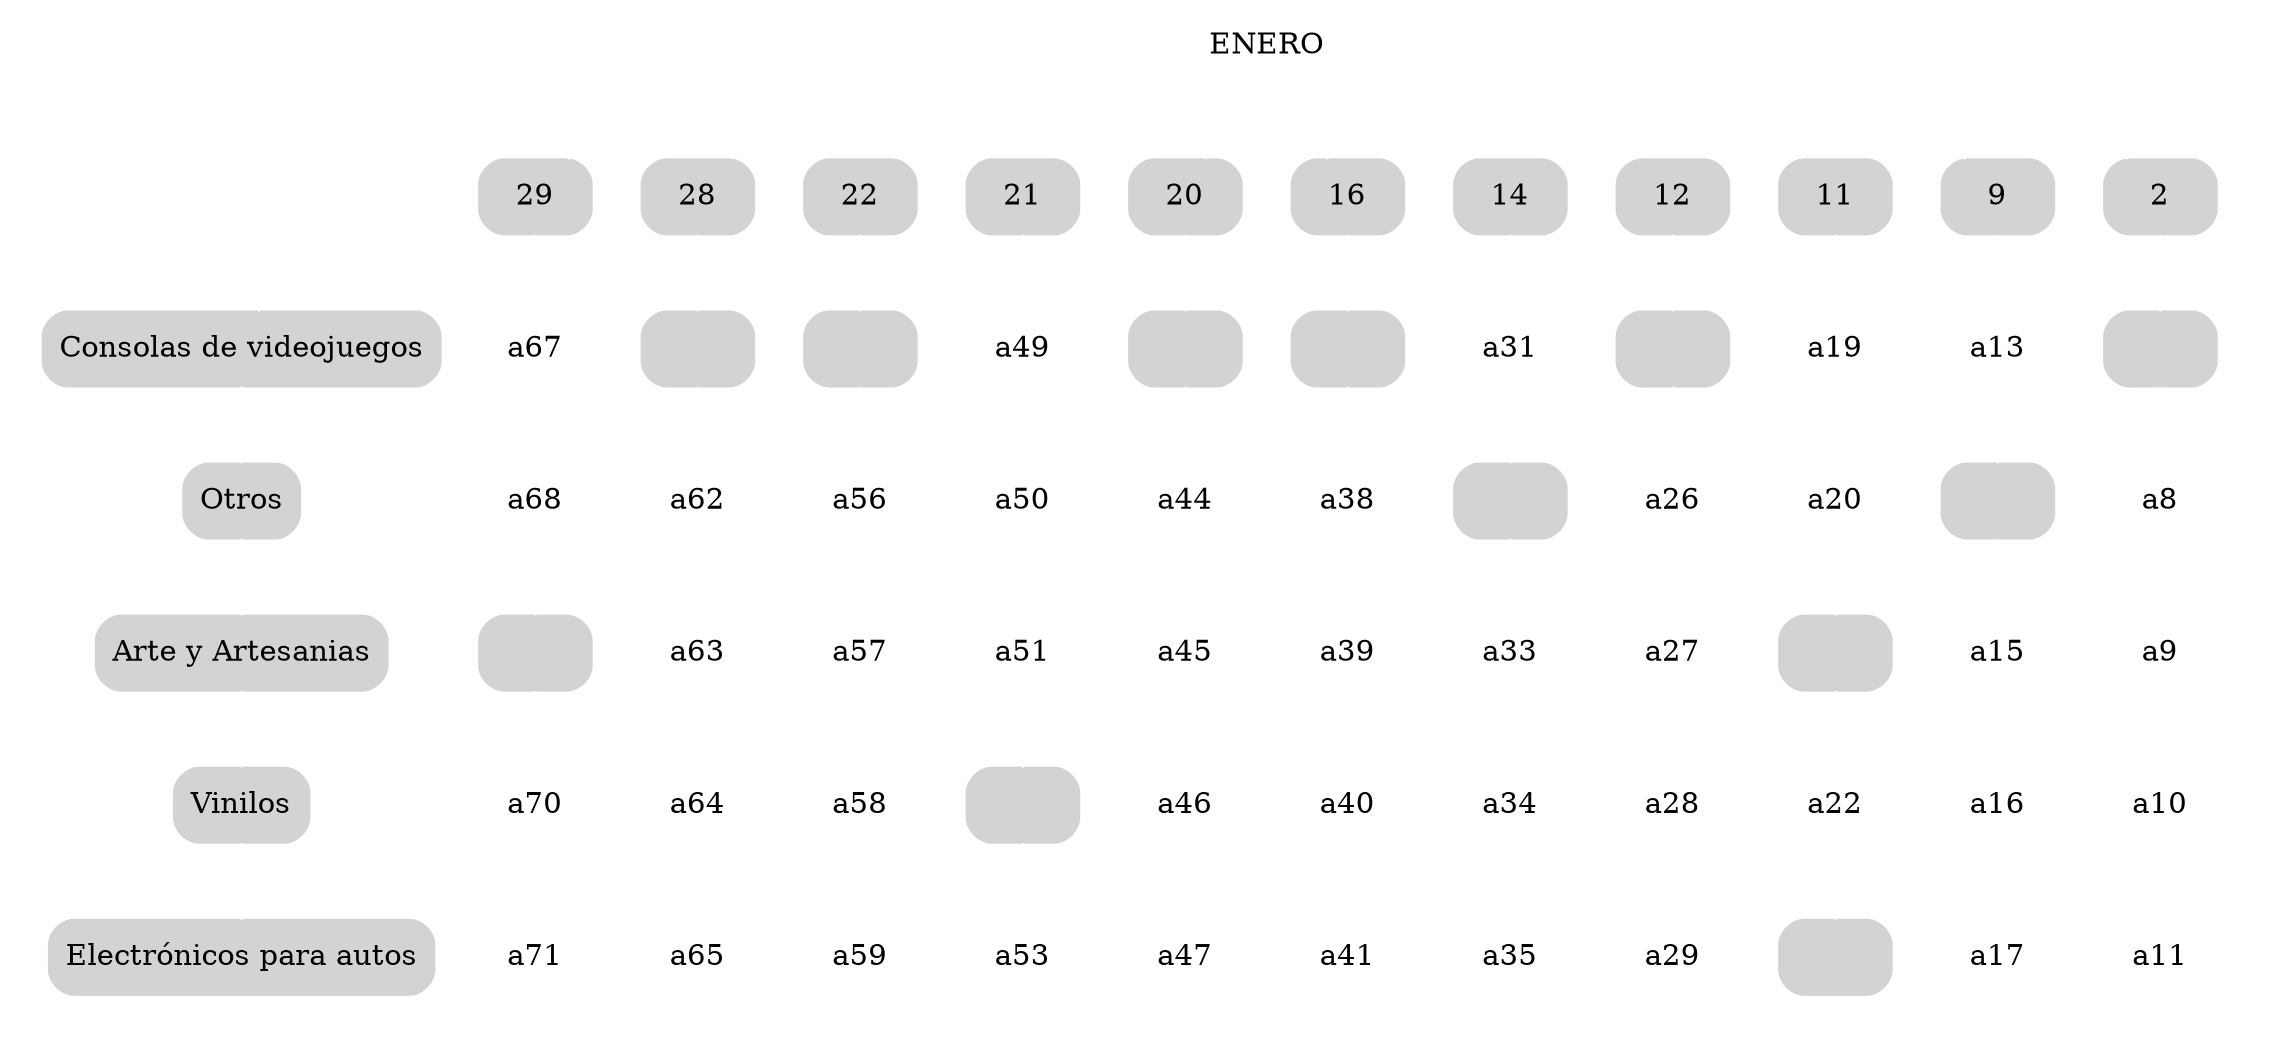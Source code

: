 digraph G{
subgraph cluster1{
node [style=filled,color =lightgrey,shape=Mrecord];
style=filled;
color=white;
node0[label="" style=filled, color=white]
node0 -> node1 [arrowhead=none, color=white]
node1[label="Consolas de videojuegos" style=filled]
node2[label="Otros" style=filled]
node3[label="Arte y Artesanias" style=filled]
node4[label="Vinilos" style=filled]
node5[label="Electrónicos para autos" style=filled]
subgraph cluster1{
node [style=filled,color=lightgrey,shape=Mrecord];
style=filled
color=white
node6[label="2"]
node7[label=""]
node8[label="a8" color=white]
node9[label="a9" color=white]
node10[label="a10" color=white]
node11[label="a11" color=white]
}
subgraph cluster2{
node [style=filled,color=lightgrey,shape=Mrecord];
style=filled
color=white
node12[label="9"]
node13[label="a13" color=white]
node14[label=""]
node15[label="a15" color=white]
node16[label="a16" color=white]
node17[label="a17" color=white]
}
subgraph cluster3{
node [style=filled,color=lightgrey,shape=Mrecord];
style=filled
color=white
node18[label="11"]
node19[label="a19" color=white]
node20[label="a20" color=white]
node21[label=""]
node22[label="a22" color=white]
node23[label=""]
}
subgraph cluster4{
node [style=filled,color=lightgrey,shape=Mrecord];
style=filled
color=white
node24[label="12"]
node25[label=""]
node26[label="a26" color=white]
node27[label="a27" color=white]
node28[label="a28" color=white]
node29[label="a29" color=white]
}
subgraph cluster5{
node [style=filled,color=lightgrey,shape=Mrecord];
style=filled
color=white
node30[label="14"]
node31[label="a31" color=white]
node32[label=""]
node33[label="a33" color=white]
node34[label="a34" color=white]
node35[label="a35" color=white]
}
subgraph cluster6{
node [style=filled,color=lightgrey,shape=Mrecord];
style=filled
color=white
node36[label="16"]
node37[label=""]
node38[label="a38" color=white]
node39[label="a39" color=white]
node40[label="a40" color=white]
node41[label="a41" color=white]
}
subgraph cluster7{
node [style=filled,color=lightgrey,shape=Mrecord];
style=filled
color=white
node42[label="20"]
node43[label=""]
node44[label="a44" color=white]
node45[label="a45" color=white]
node46[label="a46" color=white]
node47[label="a47" color=white]
}
subgraph cluster8{
node [style=filled,color=lightgrey,shape=Mrecord];
style=filled
color=white
node48[label="21"]
node49[label="a49" color=white]
node50[label="a50" color=white]
node51[label="a51" color=white]
node52[label=""]
node53[label="a53" color=white]
}
subgraph cluster9{
node [style=filled,color=lightgrey,shape=Mrecord];
style=filled
color=white
node54[label="22"]
node55[label=""]
node56[label="a56" color=white]
node57[label="a57" color=white]
node58[label="a58" color=white]
node59[label="a59" color=white]
}
subgraph cluster10{
node [style=filled,color=lightgrey,shape=Mrecord];
style=filled
color=white
node60[label="28"]
node61[label=""]
node62[label="a62" color=white]
node63[label="a63" color=white]
node64[label="a64" color=white]
node65[label="a65" color=white]
}
subgraph cluster11{
node [style=filled,color=lightgrey,shape=Mrecord];
style=filled
color=white
node66[label="29"]
node67[label="a67" color=white]
node68[label="a68" color=white]
node69[label=""]
node70[label="a70" color=white]
node71[label="a71" color=white]
}
}
node1 ->node2 ->node3 ->node4 ->node5[arrowhead=none, color=white]; 
ENERO [shape=Mdiamond,color=white];ENERO -> node0 [arrowhead=none, color=white]
ENERO -> node6[arrowhead=none, color=white]
node6 -> node7 ->node8 ->node9 ->node10 ->node11[arrowhead=none, color=white];
ENERO -> node12[arrowhead=none, color=white]
node12 -> node13 ->node14 ->node15 ->node16 ->node17[arrowhead=none, color=white];
ENERO -> node18[arrowhead=none, color=white]
node18 -> node19 ->node20 ->node21 ->node22 ->node23[arrowhead=none, color=white];
ENERO -> node24[arrowhead=none, color=white]
node24 -> node25 ->node26 ->node27 ->node28 ->node29[arrowhead=none, color=white];
ENERO -> node30[arrowhead=none, color=white]
node30 -> node31 ->node32 ->node33 ->node34 ->node35[arrowhead=none, color=white];
ENERO -> node36[arrowhead=none, color=white]
node36 -> node37 ->node38 ->node39 ->node40 ->node41[arrowhead=none, color=white];
ENERO -> node42[arrowhead=none, color=white]
node42 -> node43 ->node44 ->node45 ->node46 ->node47[arrowhead=none, color=white];
ENERO -> node48[arrowhead=none, color=white]
node48 -> node49 ->node50 ->node51 ->node52 ->node53[arrowhead=none, color=white];
ENERO -> node54[arrowhead=none, color=white]
node54 -> node55 ->node56 ->node57 ->node58 ->node59[arrowhead=none, color=white];
ENERO -> node60[arrowhead=none, color=white]
node60 -> node61 ->node62 ->node63 ->node64 ->node65[arrowhead=none, color=white];
ENERO -> node66[arrowhead=none, color=white]
node66 -> node67 ->node68 ->node69 ->node70 ->node71[arrowhead=none, color=white];

}